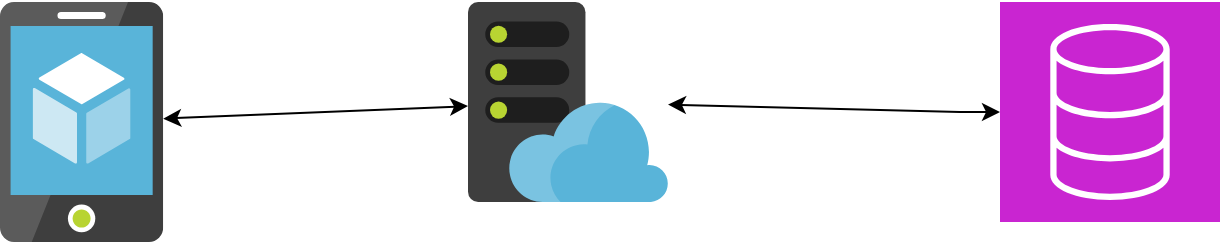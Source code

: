 <mxfile version="24.7.5">
  <diagram name="Página-1" id="VhUOxczEnXA_z5J3rAQT">
    <mxGraphModel dx="864" dy="516" grid="1" gridSize="10" guides="1" tooltips="1" connect="1" arrows="1" fold="1" page="1" pageScale="1" pageWidth="827" pageHeight="1169" math="0" shadow="0">
      <root>
        <mxCell id="0" />
        <mxCell id="1" parent="0" />
        <mxCell id="38m1FVL9lyvDmm-KVc-Y-2" value="" style="sketch=0;points=[[0,0,0],[0.25,0,0],[0.5,0,0],[0.75,0,0],[1,0,0],[0,1,0],[0.25,1,0],[0.5,1,0],[0.75,1,0],[1,1,0],[0,0.25,0],[0,0.5,0],[0,0.75,0],[1,0.25,0],[1,0.5,0],[1,0.75,0]];outlineConnect=0;fontColor=#232F3E;fillColor=#C925D1;strokeColor=#ffffff;dashed=0;verticalLabelPosition=bottom;verticalAlign=top;align=center;html=1;fontSize=12;fontStyle=0;aspect=fixed;shape=mxgraph.aws4.resourceIcon;resIcon=mxgraph.aws4.database;" vertex="1" parent="1">
          <mxGeometry x="630" y="100" width="110" height="110" as="geometry" />
        </mxCell>
        <mxCell id="38m1FVL9lyvDmm-KVc-Y-6" style="rounded=0;orthogonalLoop=1;jettySize=auto;html=1;startArrow=classic;startFill=1;strokeWidth=1;" edge="1" parent="1" source="38m1FVL9lyvDmm-KVc-Y-3" target="38m1FVL9lyvDmm-KVc-Y-2">
          <mxGeometry relative="1" as="geometry">
            <Array as="points">
              <mxPoint x="610" y="155" />
            </Array>
          </mxGeometry>
        </mxCell>
        <mxCell id="38m1FVL9lyvDmm-KVc-Y-3" value="" style="image;sketch=0;aspect=fixed;html=1;points=[];align=center;fontSize=12;image=img/lib/mscae/WebHosting.svg;" vertex="1" parent="1">
          <mxGeometry x="364" y="100" width="100" height="100" as="geometry" />
        </mxCell>
        <mxCell id="38m1FVL9lyvDmm-KVc-Y-5" style="rounded=0;orthogonalLoop=1;jettySize=auto;html=1;startArrow=classic;startFill=1;" edge="1" parent="1" source="38m1FVL9lyvDmm-KVc-Y-4" target="38m1FVL9lyvDmm-KVc-Y-3">
          <mxGeometry relative="1" as="geometry" />
        </mxCell>
        <mxCell id="38m1FVL9lyvDmm-KVc-Y-4" value="" style="image;sketch=0;aspect=fixed;html=1;points=[];align=center;fontSize=12;image=img/lib/mscae/App_Service_Mobile_App.svg;" vertex="1" parent="1">
          <mxGeometry x="130" y="100" width="81.6" height="120" as="geometry" />
        </mxCell>
      </root>
    </mxGraphModel>
  </diagram>
</mxfile>
